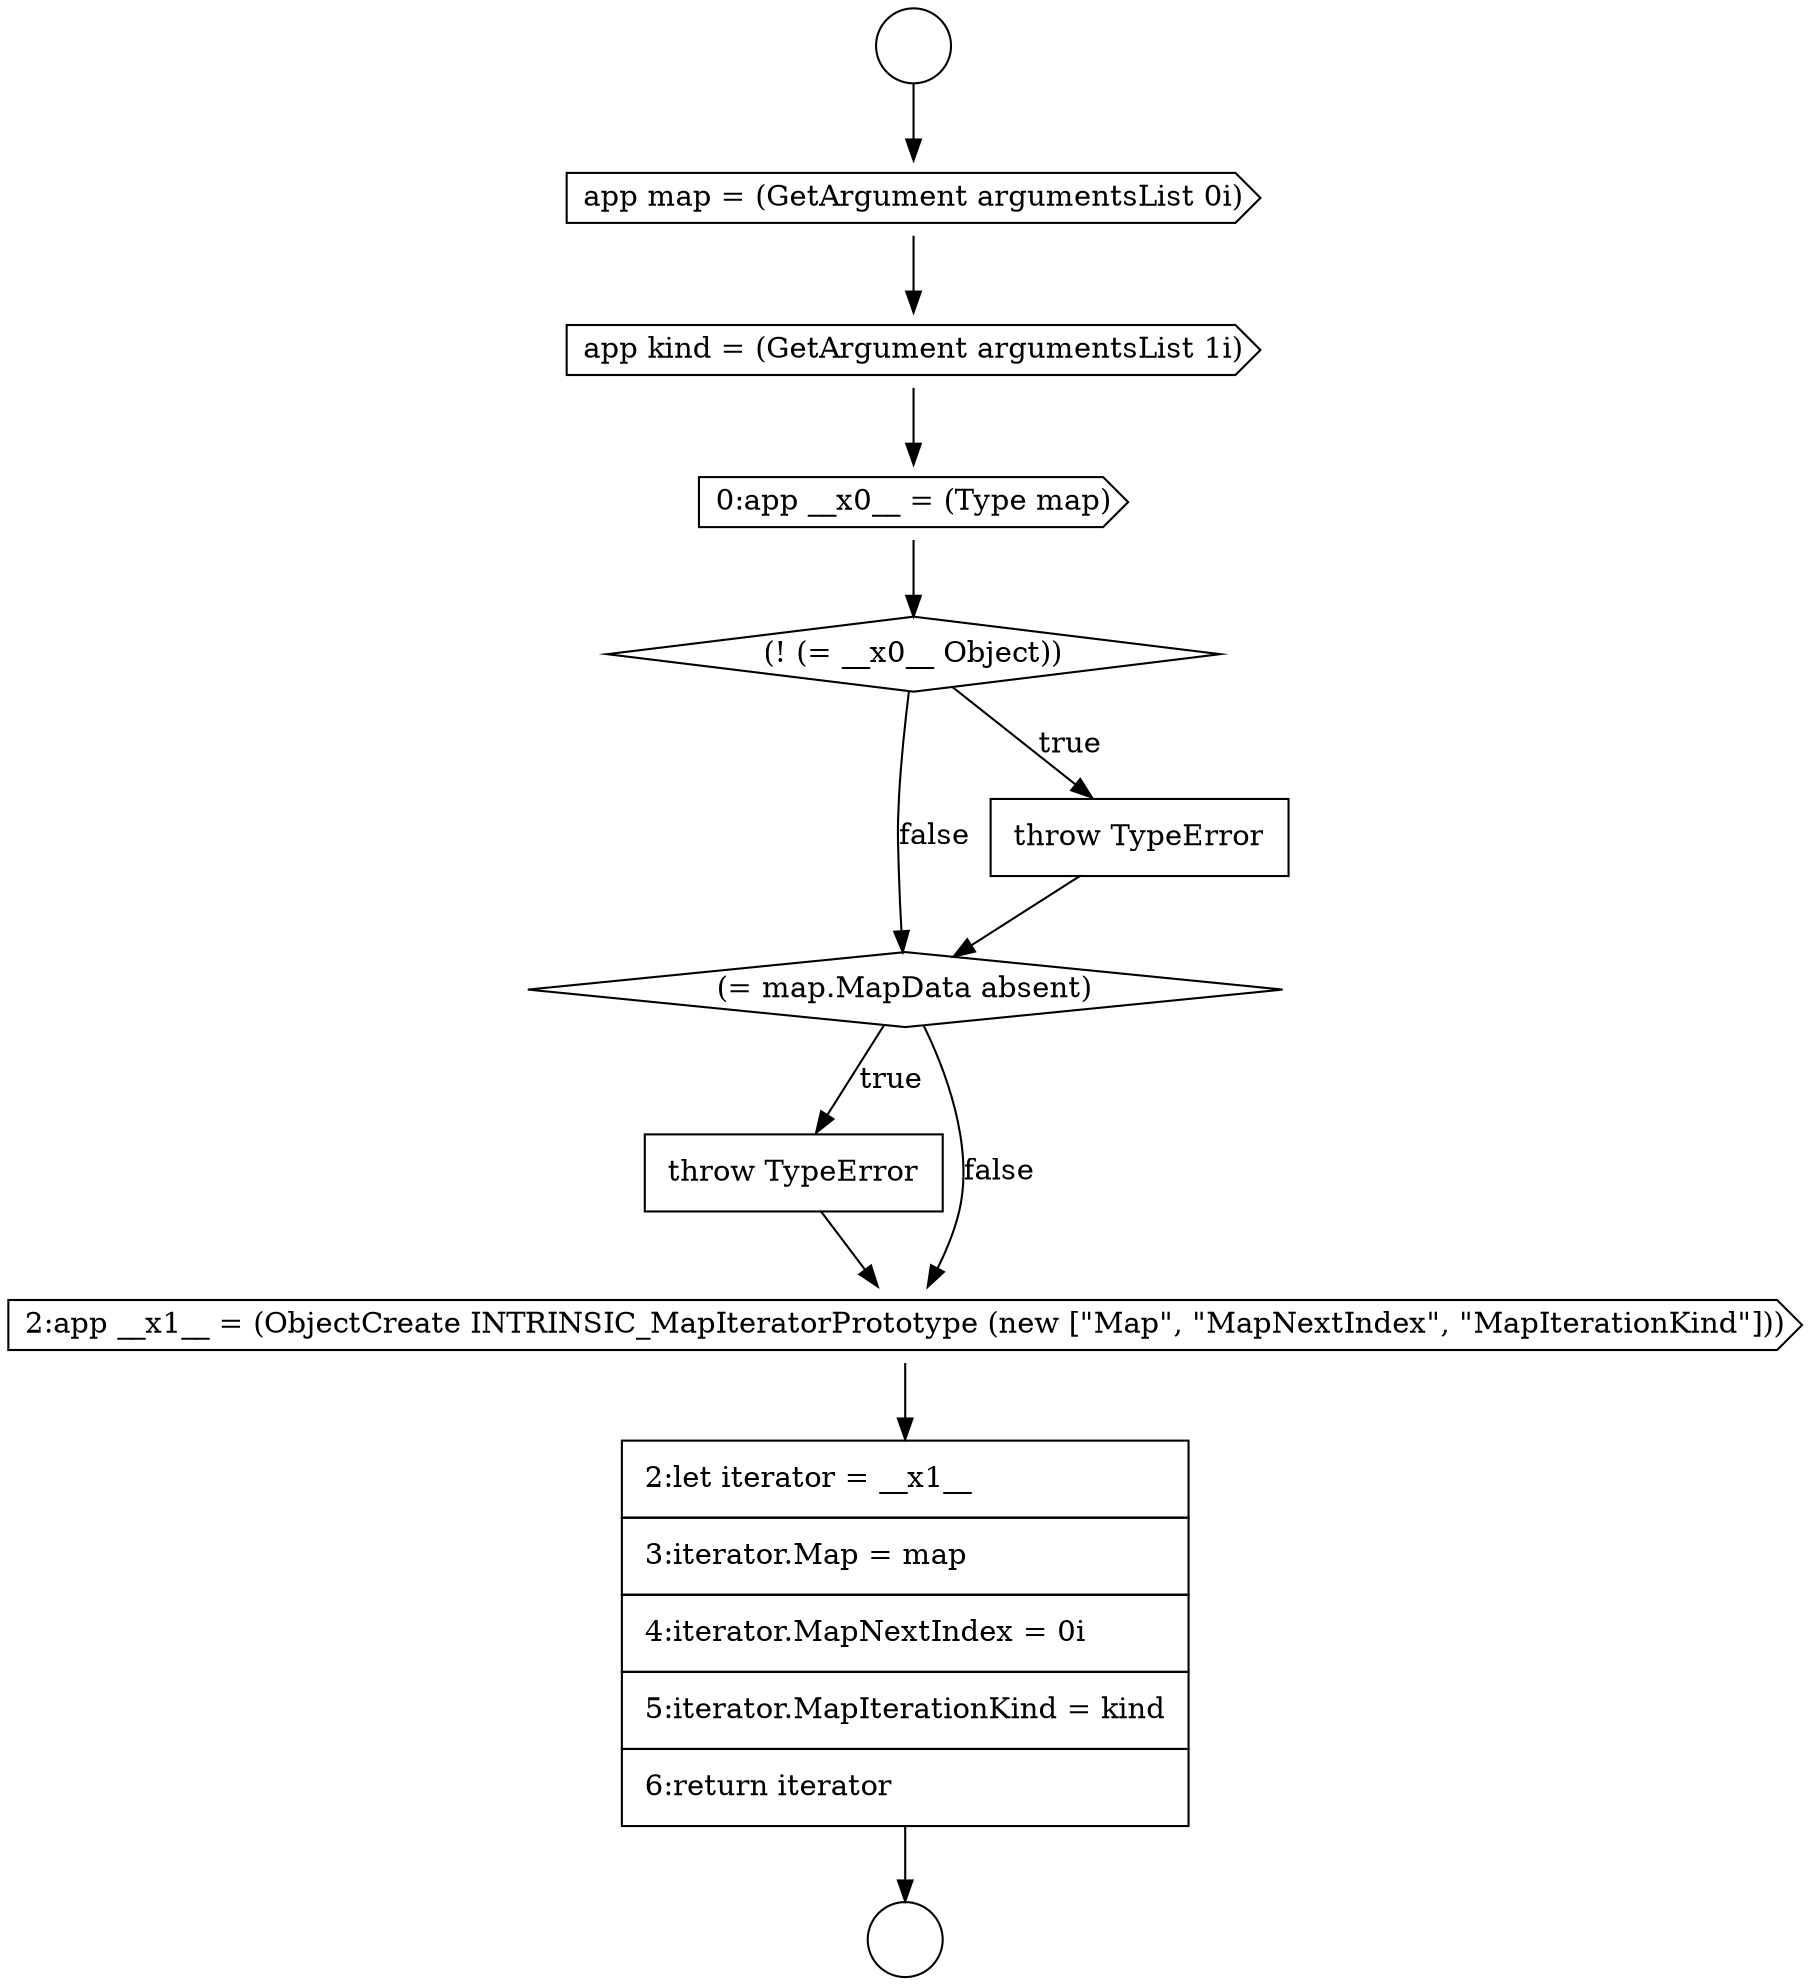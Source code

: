 digraph {
  node14932 [shape=diamond, label=<<font color="black">(= map.MapData absent)</font>> color="black" fillcolor="white" style=filled]
  node14927 [shape=cds, label=<<font color="black">app map = (GetArgument argumentsList 0i)</font>> color="black" fillcolor="white" style=filled]
  node14926 [shape=circle label=" " color="black" fillcolor="white" style=filled]
  node14929 [shape=cds, label=<<font color="black">0:app __x0__ = (Type map)</font>> color="black" fillcolor="white" style=filled]
  node14933 [shape=none, margin=0, label=<<font color="black">
    <table border="0" cellborder="1" cellspacing="0" cellpadding="10">
      <tr><td align="left">throw TypeError</td></tr>
    </table>
  </font>> color="black" fillcolor="white" style=filled]
  node14934 [shape=cds, label=<<font color="black">2:app __x1__ = (ObjectCreate INTRINSIC_MapIteratorPrototype (new [&quot;Map&quot;, &quot;MapNextIndex&quot;, &quot;MapIterationKind&quot;]))</font>> color="black" fillcolor="white" style=filled]
  node14931 [shape=none, margin=0, label=<<font color="black">
    <table border="0" cellborder="1" cellspacing="0" cellpadding="10">
      <tr><td align="left">throw TypeError</td></tr>
    </table>
  </font>> color="black" fillcolor="white" style=filled]
  node14928 [shape=cds, label=<<font color="black">app kind = (GetArgument argumentsList 1i)</font>> color="black" fillcolor="white" style=filled]
  node14935 [shape=none, margin=0, label=<<font color="black">
    <table border="0" cellborder="1" cellspacing="0" cellpadding="10">
      <tr><td align="left">2:let iterator = __x1__</td></tr>
      <tr><td align="left">3:iterator.Map = map</td></tr>
      <tr><td align="left">4:iterator.MapNextIndex = 0i</td></tr>
      <tr><td align="left">5:iterator.MapIterationKind = kind</td></tr>
      <tr><td align="left">6:return iterator</td></tr>
    </table>
  </font>> color="black" fillcolor="white" style=filled]
  node14925 [shape=circle label=" " color="black" fillcolor="white" style=filled]
  node14930 [shape=diamond, label=<<font color="black">(! (= __x0__ Object))</font>> color="black" fillcolor="white" style=filled]
  node14935 -> node14926 [ color="black"]
  node14933 -> node14934 [ color="black"]
  node14931 -> node14932 [ color="black"]
  node14934 -> node14935 [ color="black"]
  node14930 -> node14931 [label=<<font color="black">true</font>> color="black"]
  node14930 -> node14932 [label=<<font color="black">false</font>> color="black"]
  node14925 -> node14927 [ color="black"]
  node14928 -> node14929 [ color="black"]
  node14927 -> node14928 [ color="black"]
  node14932 -> node14933 [label=<<font color="black">true</font>> color="black"]
  node14932 -> node14934 [label=<<font color="black">false</font>> color="black"]
  node14929 -> node14930 [ color="black"]
}
